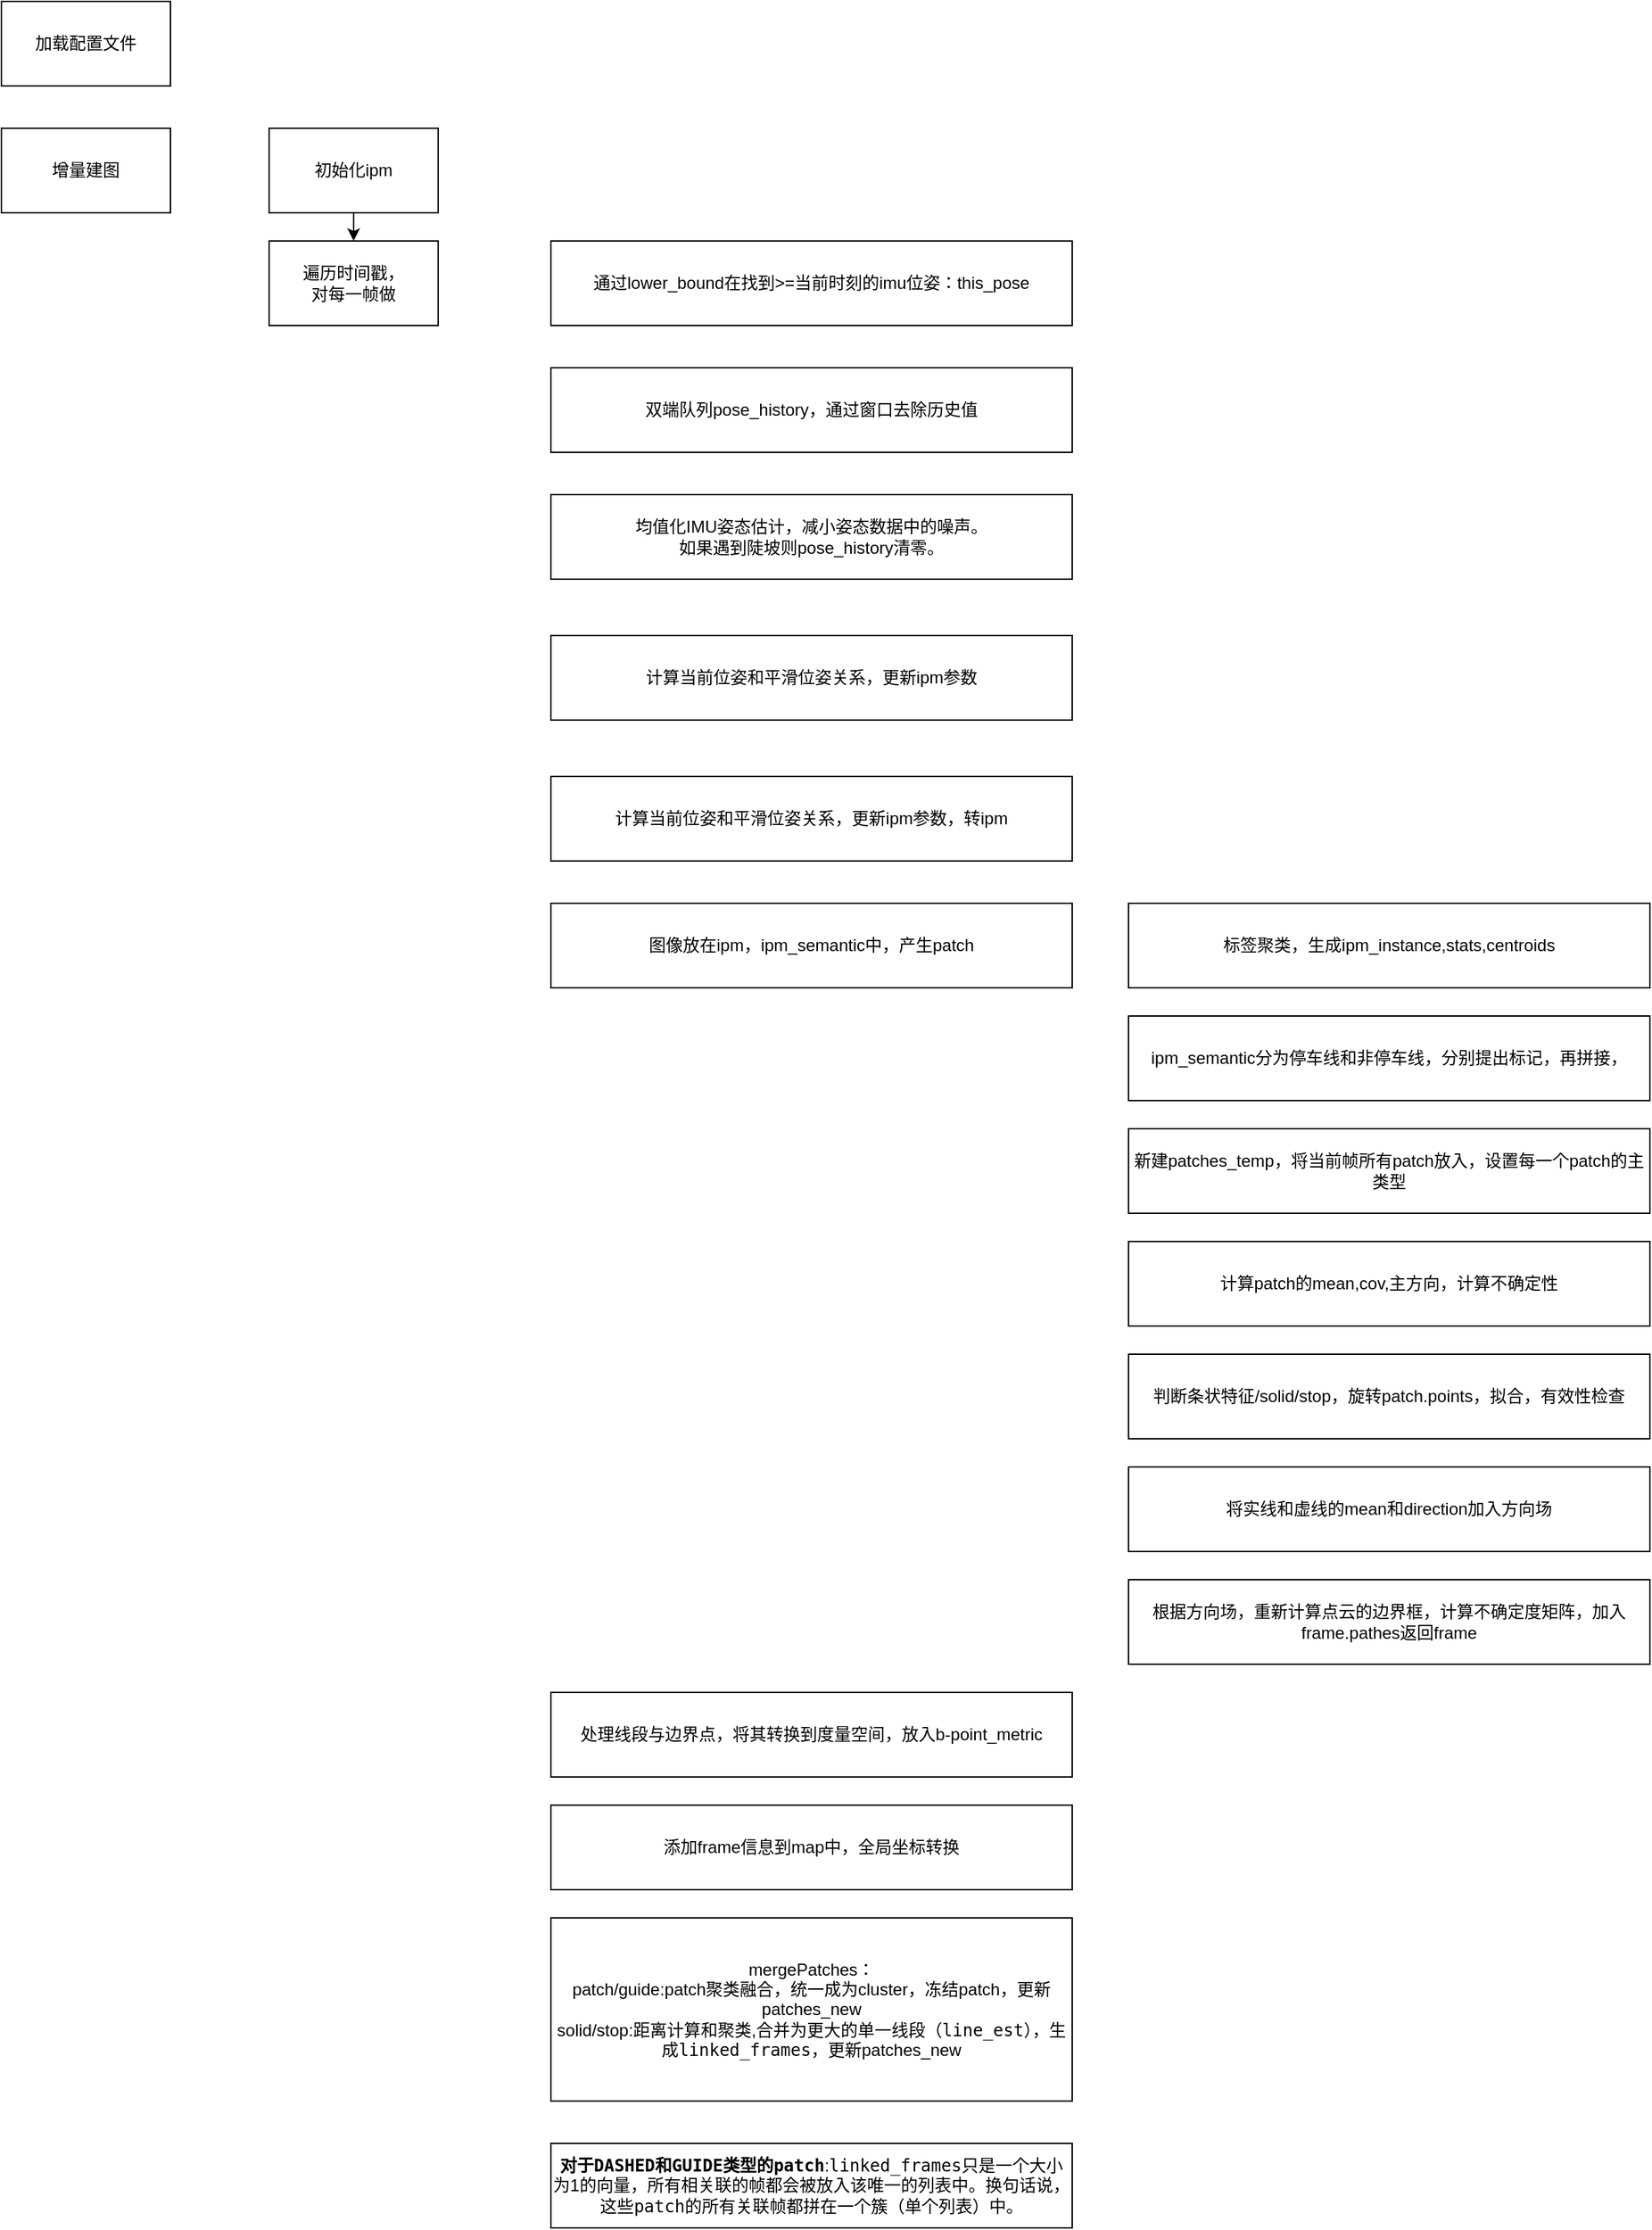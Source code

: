 <mxfile version="25.0.3">
  <diagram name="Page-1" id="YcZxQdP-sLEUCD2x7oEg">
    <mxGraphModel dx="1362" dy="795" grid="1" gridSize="10" guides="1" tooltips="1" connect="1" arrows="1" fold="1" page="1" pageScale="1" pageWidth="850" pageHeight="1100" math="0" shadow="0">
      <root>
        <mxCell id="0" />
        <mxCell id="1" parent="0" />
        <mxCell id="7YXDTnWUT9KUjHaPm-hT-1" value="加载配置文件" style="rounded=0;whiteSpace=wrap;html=1;" parent="1" vertex="1">
          <mxGeometry x="320" y="330" width="120" height="60" as="geometry" />
        </mxCell>
        <mxCell id="7YXDTnWUT9KUjHaPm-hT-2" value="增量建图" style="rounded=0;whiteSpace=wrap;html=1;" parent="1" vertex="1">
          <mxGeometry x="320" y="420" width="120" height="60" as="geometry" />
        </mxCell>
        <mxCell id="7YXDTnWUT9KUjHaPm-hT-5" style="edgeStyle=orthogonalEdgeStyle;rounded=0;orthogonalLoop=1;jettySize=auto;html=1;exitX=0.5;exitY=1;exitDx=0;exitDy=0;entryX=0.5;entryY=0;entryDx=0;entryDy=0;" parent="1" source="7YXDTnWUT9KUjHaPm-hT-3" target="7YXDTnWUT9KUjHaPm-hT-4" edge="1">
          <mxGeometry relative="1" as="geometry" />
        </mxCell>
        <mxCell id="7YXDTnWUT9KUjHaPm-hT-3" value="初始化ipm" style="rounded=0;whiteSpace=wrap;html=1;" parent="1" vertex="1">
          <mxGeometry x="510" y="420" width="120" height="60" as="geometry" />
        </mxCell>
        <mxCell id="7YXDTnWUT9KUjHaPm-hT-4" value="&lt;div&gt;遍历时间戳，&lt;/div&gt;&lt;div&gt;对每一帧做&lt;/div&gt;" style="rounded=0;whiteSpace=wrap;html=1;" parent="1" vertex="1">
          <mxGeometry x="510" y="500" width="120" height="60" as="geometry" />
        </mxCell>
        <mxCell id="7YXDTnWUT9KUjHaPm-hT-6" value="通过lower_bound在找到&amp;gt;=当前时刻的imu位姿：this_pose" style="rounded=0;whiteSpace=wrap;html=1;" parent="1" vertex="1">
          <mxGeometry x="710" y="500" width="370" height="60" as="geometry" />
        </mxCell>
        <mxCell id="7YXDTnWUT9KUjHaPm-hT-7" value="双端队列pose_history，通过窗口去除历史值" style="rounded=0;whiteSpace=wrap;html=1;" parent="1" vertex="1">
          <mxGeometry x="710" y="590" width="370" height="60" as="geometry" />
        </mxCell>
        <mxCell id="7YXDTnWUT9KUjHaPm-hT-8" value="&lt;div&gt;均值化IMU姿态估计，减小姿态数据中的噪声。&lt;/div&gt;&lt;div&gt;如果遇到陡坡则pose_history清零。&lt;br&gt;&lt;/div&gt;" style="rounded=0;whiteSpace=wrap;html=1;" parent="1" vertex="1">
          <mxGeometry x="710" y="680" width="370" height="60" as="geometry" />
        </mxCell>
        <mxCell id="7YXDTnWUT9KUjHaPm-hT-10" value="计算当前位姿和平滑位姿关系，更新ipm参数" style="rounded=0;whiteSpace=wrap;html=1;" parent="1" vertex="1">
          <mxGeometry x="710" y="780" width="370" height="60" as="geometry" />
        </mxCell>
        <mxCell id="7YXDTnWUT9KUjHaPm-hT-11" value="计算当前位姿和平滑位姿关系，更新ipm参数，转ipm" style="rounded=0;whiteSpace=wrap;html=1;" parent="1" vertex="1">
          <mxGeometry x="710" y="880" width="370" height="60" as="geometry" />
        </mxCell>
        <mxCell id="7YXDTnWUT9KUjHaPm-hT-12" value="&lt;div&gt;图像放在ipm，ipm_semantic中，产生patch&lt;/div&gt;" style="rounded=0;whiteSpace=wrap;html=1;" parent="1" vertex="1">
          <mxGeometry x="710" y="970" width="370" height="60" as="geometry" />
        </mxCell>
        <mxCell id="7YXDTnWUT9KUjHaPm-hT-13" value="标签聚类，生成ipm_instance,stats,centroids" style="rounded=0;whiteSpace=wrap;html=1;" parent="1" vertex="1">
          <mxGeometry x="1120" y="970" width="370" height="60" as="geometry" />
        </mxCell>
        <mxCell id="7YXDTnWUT9KUjHaPm-hT-14" value="ipm_semantic分为停车线和非停车线，分别提出标记，再拼接，" style="rounded=0;whiteSpace=wrap;html=1;" parent="1" vertex="1">
          <mxGeometry x="1120" y="1050" width="370" height="60" as="geometry" />
        </mxCell>
        <mxCell id="7YXDTnWUT9KUjHaPm-hT-15" value="新建patches_temp，将当前帧所有patch放入，设置每一个patch的主类型" style="rounded=0;whiteSpace=wrap;html=1;" parent="1" vertex="1">
          <mxGeometry x="1120" y="1130" width="370" height="60" as="geometry" />
        </mxCell>
        <mxCell id="7YXDTnWUT9KUjHaPm-hT-16" value="计算patch的mean,cov,主方向，计算不确定性" style="rounded=0;whiteSpace=wrap;html=1;" parent="1" vertex="1">
          <mxGeometry x="1120" y="1210" width="370" height="60" as="geometry" />
        </mxCell>
        <mxCell id="7YXDTnWUT9KUjHaPm-hT-17" value="判断条状特征/solid/stop，旋转patch.points，拟合，有效性检查" style="rounded=0;whiteSpace=wrap;html=1;" parent="1" vertex="1">
          <mxGeometry x="1120" y="1290" width="370" height="60" as="geometry" />
        </mxCell>
        <mxCell id="7YXDTnWUT9KUjHaPm-hT-18" value="将实线和虚线的mean和direction加入方向场" style="rounded=0;whiteSpace=wrap;html=1;" parent="1" vertex="1">
          <mxGeometry x="1120" y="1370" width="370" height="60" as="geometry" />
        </mxCell>
        <mxCell id="7YXDTnWUT9KUjHaPm-hT-19" value="根据方向场，重新计算点云的边界框，计算不确定度矩阵，加入frame.pathes返回frame" style="rounded=0;whiteSpace=wrap;html=1;" parent="1" vertex="1">
          <mxGeometry x="1120" y="1450" width="370" height="60" as="geometry" />
        </mxCell>
        <mxCell id="7YXDTnWUT9KUjHaPm-hT-20" value="处理线段与边界点，将其转换到度量空间，放入b-point_metric" style="rounded=0;whiteSpace=wrap;html=1;" parent="1" vertex="1">
          <mxGeometry x="710" y="1530" width="370" height="60" as="geometry" />
        </mxCell>
        <mxCell id="7YXDTnWUT9KUjHaPm-hT-21" value="添加frame信息到map中，全局坐标转换" style="rounded=0;whiteSpace=wrap;html=1;" parent="1" vertex="1">
          <mxGeometry x="710" y="1610" width="370" height="60" as="geometry" />
        </mxCell>
        <mxCell id="7YXDTnWUT9KUjHaPm-hT-22" value="&lt;div&gt;mergePatches：&lt;/div&gt;&lt;div&gt;patch/guide:patch聚类融合，统一成为cluster，冻结patch，更新patches_new&lt;/div&gt;&lt;div&gt;solid/stop:距离计算和聚类,合并为更大的单一线段（&lt;code&gt;line_est&lt;/code&gt;），生成&lt;code&gt;linked_frames，&lt;/code&gt;更新patches_new&lt;/div&gt;" style="rounded=0;whiteSpace=wrap;html=1;" parent="1" vertex="1">
          <mxGeometry x="710" y="1690" width="370" height="130" as="geometry" />
        </mxCell>
        <mxCell id="7YXDTnWUT9KUjHaPm-hT-25" value="&lt;strong&gt;对于&lt;code&gt;DASHED&lt;/code&gt;和&lt;code&gt;GUIDE&lt;/code&gt;类型的&lt;code&gt;patch&lt;/code&gt;&lt;/strong&gt;:&lt;code&gt;linked_frames&lt;/code&gt;只是一个大小为1的向量，所有相关联的帧都会被放入该唯一的列表中。换句话说，这些&lt;code&gt;patch&lt;/code&gt;的所有关联帧都拼在一个簇（单个列表）中。" style="rounded=0;whiteSpace=wrap;html=1;" parent="1" vertex="1">
          <mxGeometry x="710" y="1850" width="370" height="60" as="geometry" />
        </mxCell>
      </root>
    </mxGraphModel>
  </diagram>
</mxfile>
